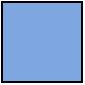 <mxfile version="24.1.0" type="device">
  <diagram name="Page-1" id="95cnKtvzo_szJ51asuck">
    <mxGraphModel dx="397" dy="383" grid="1" gridSize="10" guides="1" tooltips="1" connect="1" arrows="1" fold="1" page="1" pageScale="1" pageWidth="1920" pageHeight="1080" math="0" shadow="0">
      <root>
        <mxCell id="0" />
        <mxCell id="1" parent="0" />
        <mxCell id="az6NvpxztQ5JLmLHGQgf-7" value="" style="rounded=0;whiteSpace=wrap;html=1;fillStyle=auto;fillColor=#7EA6E0;fontFamily=Computer Modern;" parent="1" vertex="1">
          <mxGeometry x="200" y="80" width="40" height="40" as="geometry" />
        </mxCell>
      </root>
    </mxGraphModel>
  </diagram>
</mxfile>
